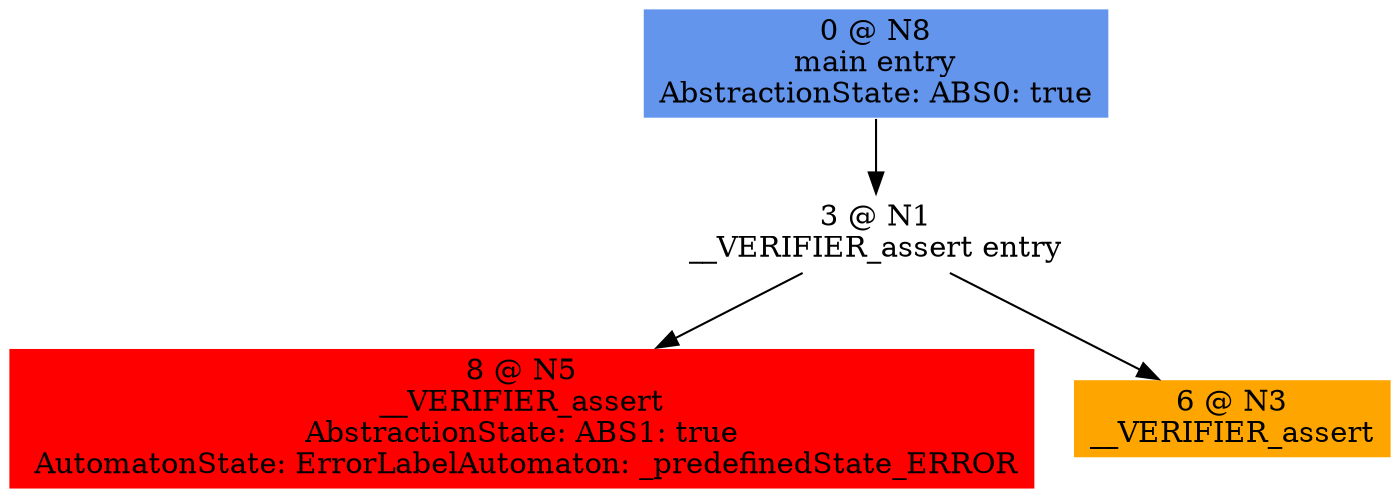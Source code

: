 digraph ARG {
node [style="filled" shape="box" color="white"]
0 [fillcolor="cornflowerblue" label="0 @ N8\nmain entry\nAbstractionState: ABS0: true\n" id="0"]
3 [label="3 @ N1\n__VERIFIER_assert entry\n" id="3"]
8 [fillcolor="red" label="8 @ N5\n__VERIFIER_assert\nAbstractionState: ABS1: true\n AutomatonState: ErrorLabelAutomaton: _predefinedState_ERROR\n" id="8"]
6 [fillcolor="orange" label="6 @ N3\n__VERIFIER_assert\n" id="6"]
0 -> 3 []
3 -> 6 []
3 -> 8 []
}
